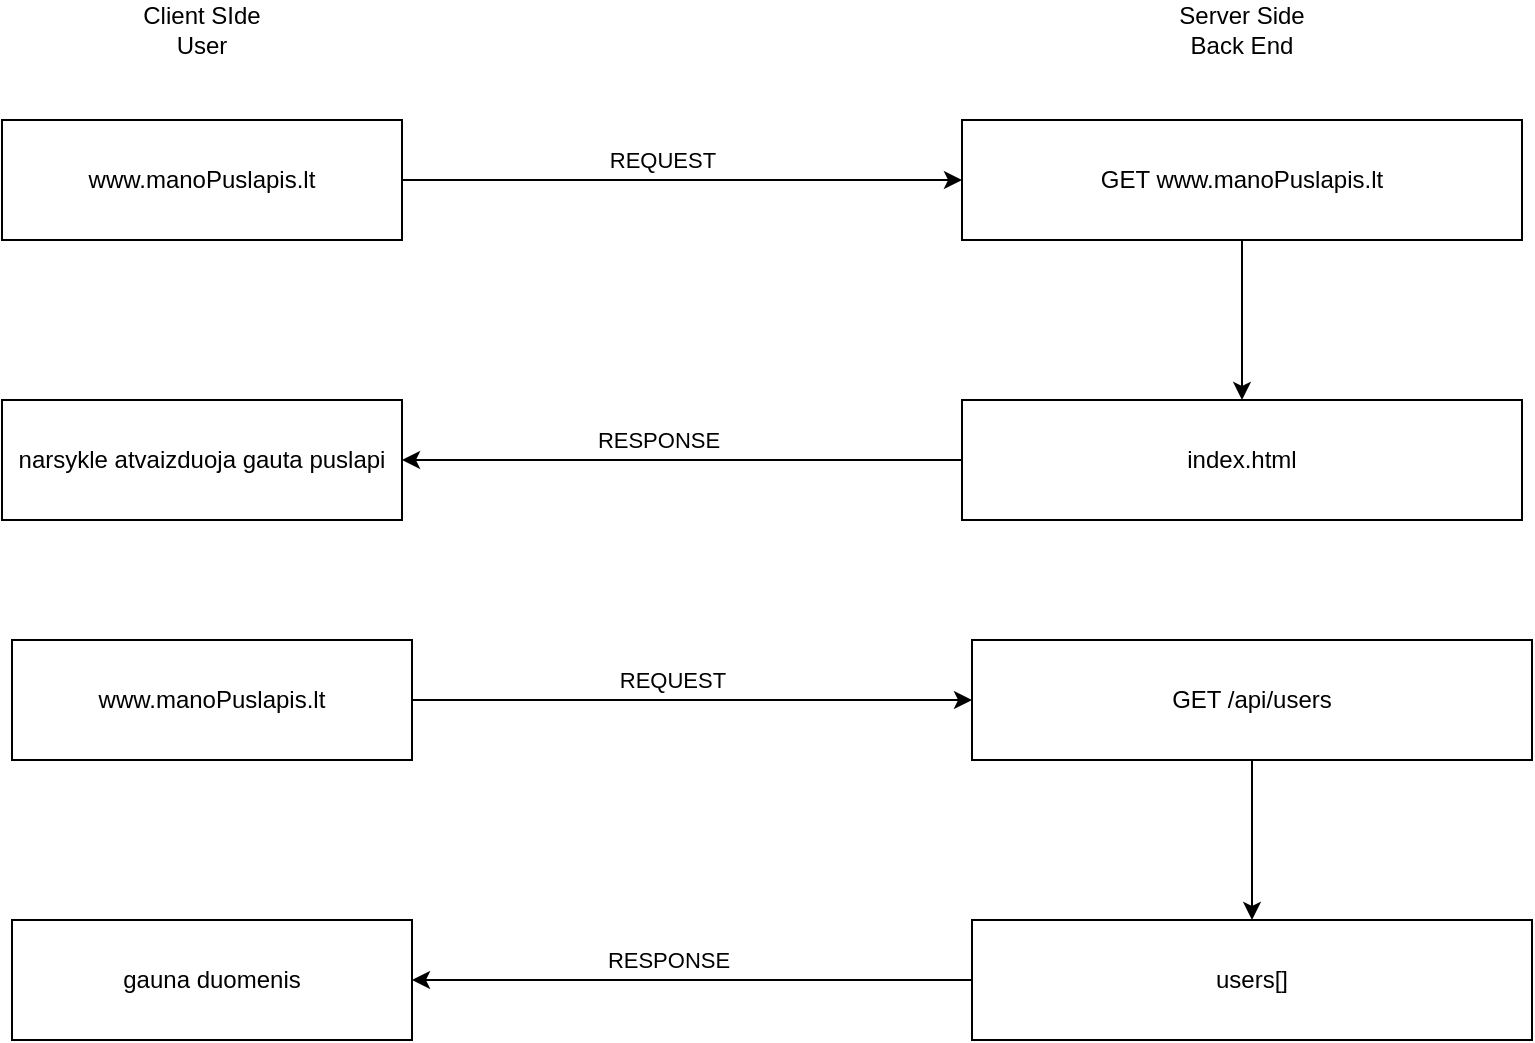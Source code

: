 <mxfile>
    <diagram id="xqrCeE4Fv_TFsDhi_Doe" name="Page-1">
        <mxGraphModel dx="1011" dy="503" grid="1" gridSize="10" guides="1" tooltips="1" connect="1" arrows="1" fold="1" page="1" pageScale="1" pageWidth="850" pageHeight="1100" math="0" shadow="0">
            <root>
                <mxCell id="0"/>
                <mxCell id="1" parent="0"/>
                <mxCell id="6" style="edgeStyle=none;html=1;entryX=0;entryY=0.5;entryDx=0;entryDy=0;" parent="1" source="2" target="3" edge="1">
                    <mxGeometry relative="1" as="geometry"/>
                </mxCell>
                <mxCell id="11" value="REQUEST" style="edgeLabel;html=1;align=center;verticalAlign=middle;resizable=0;points=[];" parent="6" vertex="1" connectable="0">
                    <mxGeometry x="-0.135" y="-2" relative="1" as="geometry">
                        <mxPoint x="9" y="-12" as="offset"/>
                    </mxGeometry>
                </mxCell>
                <mxCell id="2" value="www.manoPuslapis.lt" style="rounded=0;whiteSpace=wrap;html=1;" parent="1" vertex="1">
                    <mxGeometry x="40" y="60" width="200" height="60" as="geometry"/>
                </mxCell>
                <mxCell id="8" value="" style="edgeStyle=none;html=1;" parent="1" source="3" target="7" edge="1">
                    <mxGeometry relative="1" as="geometry"/>
                </mxCell>
                <mxCell id="3" value="GET www.manoPuslapis.lt" style="rounded=0;whiteSpace=wrap;html=1;" parent="1" vertex="1">
                    <mxGeometry x="520" y="60" width="280" height="60" as="geometry"/>
                </mxCell>
                <mxCell id="4" value="Client SIde&lt;br&gt;User" style="text;html=1;strokeColor=none;fillColor=none;align=center;verticalAlign=middle;whiteSpace=wrap;rounded=0;" parent="1" vertex="1">
                    <mxGeometry x="70" width="140" height="30" as="geometry"/>
                </mxCell>
                <mxCell id="5" value="Server Side&lt;br&gt;Back End" style="text;html=1;strokeColor=none;fillColor=none;align=center;verticalAlign=middle;whiteSpace=wrap;rounded=0;" parent="1" vertex="1">
                    <mxGeometry x="590" width="140" height="30" as="geometry"/>
                </mxCell>
                <mxCell id="9" style="edgeStyle=none;html=1;" parent="1" source="7" edge="1">
                    <mxGeometry relative="1" as="geometry">
                        <mxPoint x="240" y="230" as="targetPoint"/>
                    </mxGeometry>
                </mxCell>
                <mxCell id="12" value="RESPONSE" style="edgeLabel;html=1;align=center;verticalAlign=middle;resizable=0;points=[];" parent="9" vertex="1" connectable="0">
                    <mxGeometry x="0.085" relative="1" as="geometry">
                        <mxPoint y="-10" as="offset"/>
                    </mxGeometry>
                </mxCell>
                <mxCell id="7" value="index.html" style="rounded=0;whiteSpace=wrap;html=1;" parent="1" vertex="1">
                    <mxGeometry x="520" y="200" width="280" height="60" as="geometry"/>
                </mxCell>
                <mxCell id="10" value="narsykle atvaizduoja gauta puslapi" style="rounded=0;whiteSpace=wrap;html=1;" parent="1" vertex="1">
                    <mxGeometry x="40" y="200" width="200" height="60" as="geometry"/>
                </mxCell>
                <mxCell id="13" style="edgeStyle=none;html=1;entryX=0;entryY=0.5;entryDx=0;entryDy=0;" parent="1" source="15" target="17" edge="1">
                    <mxGeometry relative="1" as="geometry"/>
                </mxCell>
                <mxCell id="14" value="REQUEST" style="edgeLabel;html=1;align=center;verticalAlign=middle;resizable=0;points=[];" parent="13" vertex="1" connectable="0">
                    <mxGeometry x="-0.135" y="-2" relative="1" as="geometry">
                        <mxPoint x="9" y="-12" as="offset"/>
                    </mxGeometry>
                </mxCell>
                <mxCell id="15" value="www.manoPuslapis.lt" style="rounded=0;whiteSpace=wrap;html=1;" parent="1" vertex="1">
                    <mxGeometry x="45" y="320" width="200" height="60" as="geometry"/>
                </mxCell>
                <mxCell id="16" value="" style="edgeStyle=none;html=1;" parent="1" source="17" target="20" edge="1">
                    <mxGeometry relative="1" as="geometry"/>
                </mxCell>
                <mxCell id="17" value="GET /api/users" style="rounded=0;whiteSpace=wrap;html=1;" parent="1" vertex="1">
                    <mxGeometry x="525" y="320" width="280" height="60" as="geometry"/>
                </mxCell>
                <mxCell id="18" style="edgeStyle=none;html=1;" parent="1" source="20" edge="1">
                    <mxGeometry relative="1" as="geometry">
                        <mxPoint x="245" y="490" as="targetPoint"/>
                    </mxGeometry>
                </mxCell>
                <mxCell id="19" value="RESPONSE" style="edgeLabel;html=1;align=center;verticalAlign=middle;resizable=0;points=[];" parent="18" vertex="1" connectable="0">
                    <mxGeometry x="0.085" relative="1" as="geometry">
                        <mxPoint y="-10" as="offset"/>
                    </mxGeometry>
                </mxCell>
                <mxCell id="20" value="users[]" style="rounded=0;whiteSpace=wrap;html=1;" parent="1" vertex="1">
                    <mxGeometry x="525" y="460" width="280" height="60" as="geometry"/>
                </mxCell>
                <mxCell id="21" value="gauna duomenis" style="rounded=0;whiteSpace=wrap;html=1;" parent="1" vertex="1">
                    <mxGeometry x="45" y="460" width="200" height="60" as="geometry"/>
                </mxCell>
            </root>
        </mxGraphModel>
    </diagram>
</mxfile>